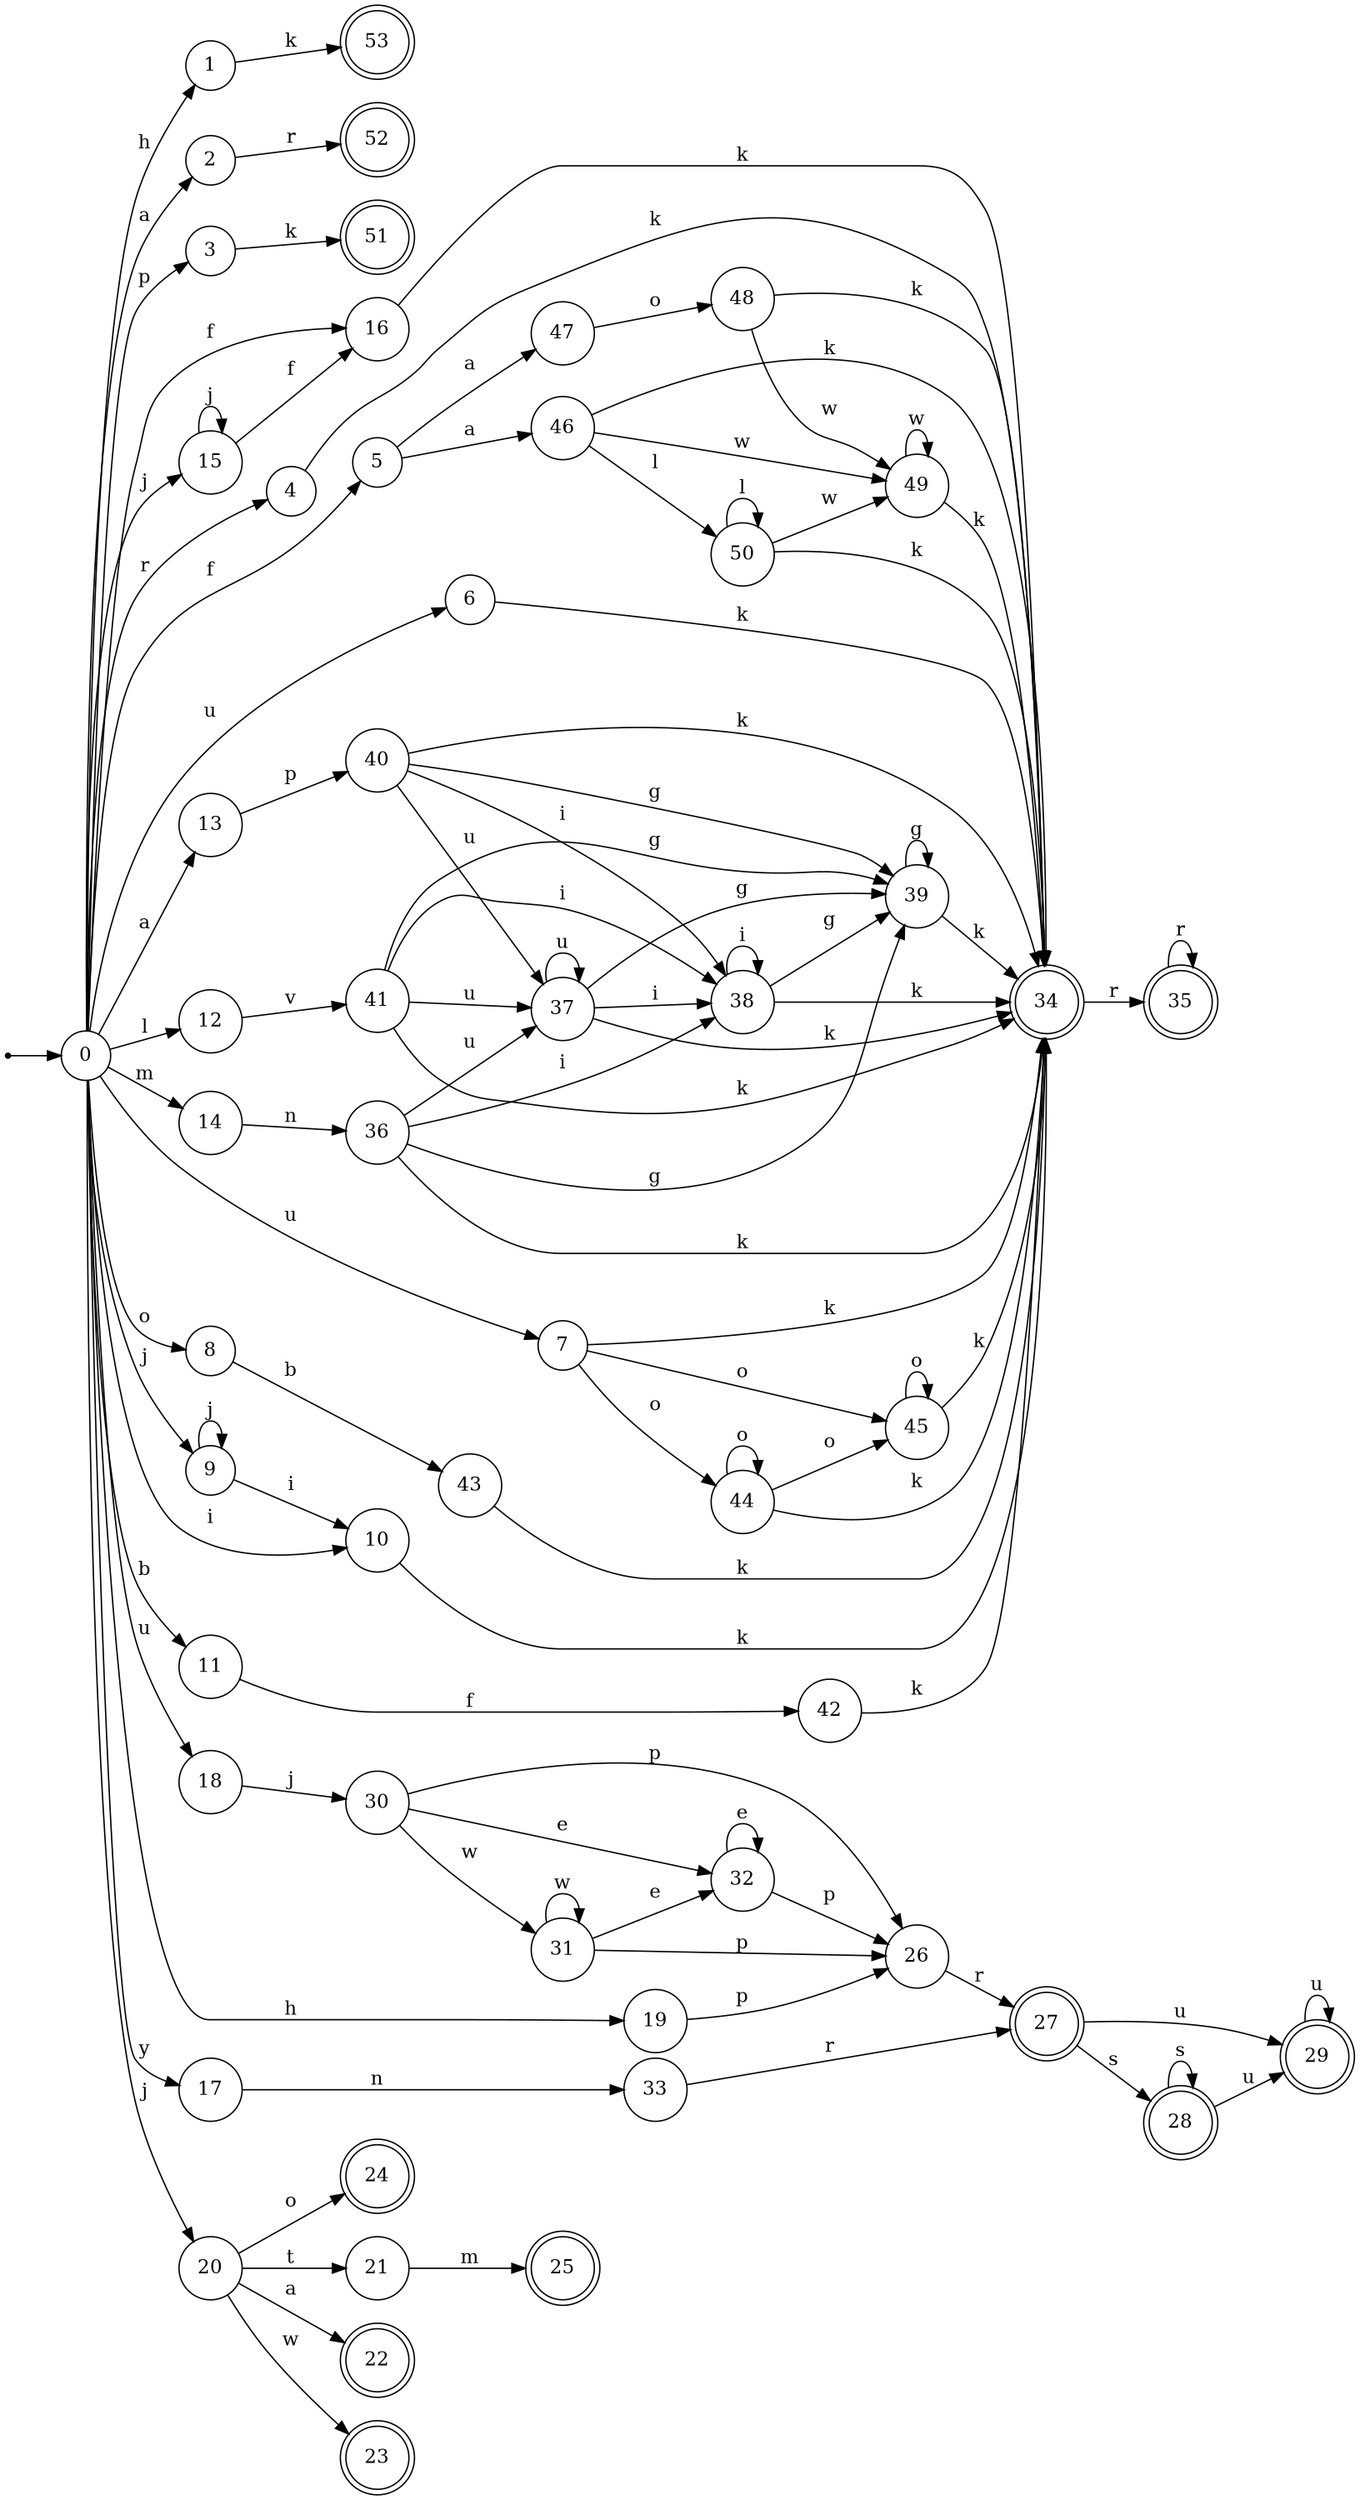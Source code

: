 digraph finite_state_machine {
rankdir=LR;
size="20,20";
node [shape = point]; "dummy0"
node [shape = circle]; "0";
"dummy0" -> "0";
node [shape = circle]; "1";
node [shape = circle]; "2";
node [shape = circle]; "3";
node [shape = circle]; "4";
node [shape = circle]; "5";
node [shape = circle]; "6";
node [shape = circle]; "7";
node [shape = circle]; "8";
node [shape = circle]; "9";
node [shape = circle]; "10";
node [shape = circle]; "11";
node [shape = circle]; "12";
node [shape = circle]; "13";
node [shape = circle]; "14";
node [shape = circle]; "15";
node [shape = circle]; "16";
node [shape = circle]; "17";
node [shape = circle]; "18";
node [shape = circle]; "19";
node [shape = circle]; "20";
node [shape = circle]; "21";
node [shape = doublecircle]; "22";node [shape = doublecircle]; "23";node [shape = doublecircle]; "24";node [shape = doublecircle]; "25";node [shape = circle]; "26";
node [shape = doublecircle]; "27";node [shape = doublecircle]; "28";node [shape = doublecircle]; "29";node [shape = circle]; "30";
node [shape = circle]; "31";
node [shape = circle]; "32";
node [shape = circle]; "33";
node [shape = doublecircle]; "34";node [shape = doublecircle]; "35";node [shape = circle]; "36";
node [shape = circle]; "37";
node [shape = circle]; "38";
node [shape = circle]; "39";
node [shape = circle]; "40";
node [shape = circle]; "41";
node [shape = circle]; "42";
node [shape = circle]; "43";
node [shape = circle]; "44";
node [shape = circle]; "45";
node [shape = circle]; "46";
node [shape = circle]; "47";
node [shape = circle]; "48";
node [shape = circle]; "49";
node [shape = circle]; "50";
node [shape = doublecircle]; "51";node [shape = doublecircle]; "52";node [shape = doublecircle]; "53";"0" -> "1" [label = "h"];
 "0" -> "19" [label = "h"];
 "0" -> "2" [label = "a"];
 "0" -> "13" [label = "a"];
 "0" -> "3" [label = "p"];
 "0" -> "4" [label = "r"];
 "0" -> "16" [label = "f"];
 "0" -> "5" [label = "f"];
 "0" -> "18" [label = "u"];
 "0" -> "6" [label = "u"];
 "0" -> "7" [label = "u"];
 "0" -> "8" [label = "o"];
 "0" -> "9" [label = "j"];
 "0" -> "20" [label = "j"];
 "0" -> "15" [label = "j"];
 "0" -> "10" [label = "i"];
 "0" -> "11" [label = "b"];
 "0" -> "12" [label = "l"];
 "0" -> "14" [label = "m"];
 "0" -> "17" [label = "y"];
 "20" -> "21" [label = "t"];
 "20" -> "22" [label = "a"];
 "20" -> "23" [label = "w"];
 "20" -> "24" [label = "o"];
 "21" -> "25" [label = "m"];
 "19" -> "26" [label = "p"];
 "26" -> "27" [label = "r"];
 "27" -> "28" [label = "s"];
 "27" -> "29" [label = "u"];
 "29" -> "29" [label = "u"];
 "28" -> "28" [label = "s"];
 "28" -> "29" [label = "u"];
 "18" -> "30" [label = "j"];
 "30" -> "31" [label = "w"];
 "30" -> "32" [label = "e"];
 "30" -> "26" [label = "p"];
 "32" -> "32" [label = "e"];
 "32" -> "26" [label = "p"];
 "31" -> "31" [label = "w"];
 "31" -> "32" [label = "e"];
 "31" -> "26" [label = "p"];
 "17" -> "33" [label = "n"];
 "33" -> "27" [label = "r"];
 "16" -> "34" [label = "k"];
 "34" -> "35" [label = "r"];
 "35" -> "35" [label = "r"];
 "15" -> "15" [label = "j"];
 "15" -> "16" [label = "f"];
 "14" -> "36" [label = "n"];
 "36" -> "37" [label = "u"];
 "36" -> "38" [label = "i"];
 "36" -> "39" [label = "g"];
 "36" -> "34" [label = "k"];
 "39" -> "39" [label = "g"];
 "39" -> "34" [label = "k"];
 "38" -> "38" [label = "i"];
 "38" -> "39" [label = "g"];
 "38" -> "34" [label = "k"];
 "37" -> "37" [label = "u"];
 "37" -> "38" [label = "i"];
 "37" -> "39" [label = "g"];
 "37" -> "34" [label = "k"];
 "13" -> "40" [label = "p"];
 "40" -> "37" [label = "u"];
 "40" -> "38" [label = "i"];
 "40" -> "39" [label = "g"];
 "40" -> "34" [label = "k"];
 "12" -> "41" [label = "v"];
 "41" -> "37" [label = "u"];
 "41" -> "38" [label = "i"];
 "41" -> "39" [label = "g"];
 "41" -> "34" [label = "k"];
 "11" -> "42" [label = "f"];
 "42" -> "34" [label = "k"];
 "10" -> "34" [label = "k"];
 "9" -> "9" [label = "j"];
 "9" -> "10" [label = "i"];
 "8" -> "43" [label = "b"];
 "43" -> "34" [label = "k"];
 "7" -> "44" [label = "o"];
 "7" -> "45" [label = "o"];
 "7" -> "34" [label = "k"];
 "45" -> "45" [label = "o"];
 "45" -> "34" [label = "k"];
 "44" -> "44" [label = "o"];
 "44" -> "45" [label = "o"];
 "44" -> "34" [label = "k"];
 "6" -> "34" [label = "k"];
 "5" -> "46" [label = "a"];
 "5" -> "47" [label = "a"];
 "47" -> "48" [label = "o"];
 "48" -> "49" [label = "w"];
 "48" -> "34" [label = "k"];
 "49" -> "49" [label = "w"];
 "49" -> "34" [label = "k"];
 "46" -> "50" [label = "l"];
 "46" -> "49" [label = "w"];
 "46" -> "34" [label = "k"];
 "50" -> "50" [label = "l"];
 "50" -> "49" [label = "w"];
 "50" -> "34" [label = "k"];
 "4" -> "34" [label = "k"];
 "3" -> "51" [label = "k"];
 "2" -> "52" [label = "r"];
 "1" -> "53" [label = "k"];
 }
